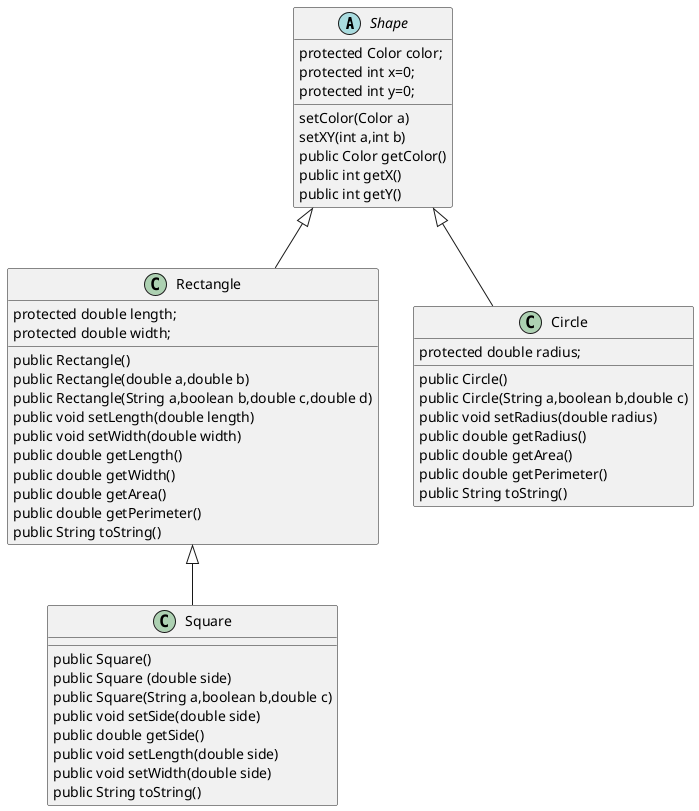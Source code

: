 @startuml
'https://plantuml.com/class-diagram

abstract class Shape {
    protected Color color;
    protected int x=0;
    protected int y=0;
    setColor(Color a)
    setXY(int a,int b)
    public Color getColor()
    public int getX()
    public int getY()
}
class Rectangle extends Shape{
    protected double length;
    protected double width;
    public Rectangle()
    public Rectangle(double a,double b)
    public Rectangle(String a,boolean b,double c,double d)
    public void setLength(double length)
    public void setWidth(double width)
    public double getLength()
    public double getWidth()
    public double getArea()
    public double getPerimeter()
    public String toString()
}
class Circle extends Shape{
    protected double radius;
    public Circle()
    public Circle(String a,boolean b,double c)
    public void setRadius(double radius)
    public double getRadius()
    public double getArea()
    public double getPerimeter()
    public String toString()
}
class Square extends Rectangle{
    public Square()
    public Square (double side)
    public Square(String a,boolean b,double c)
    public void setSide(double side)
    public double getSide()
    public void setLength(double side)
    public void setWidth(double side)
    public String toString()
}

@enduml